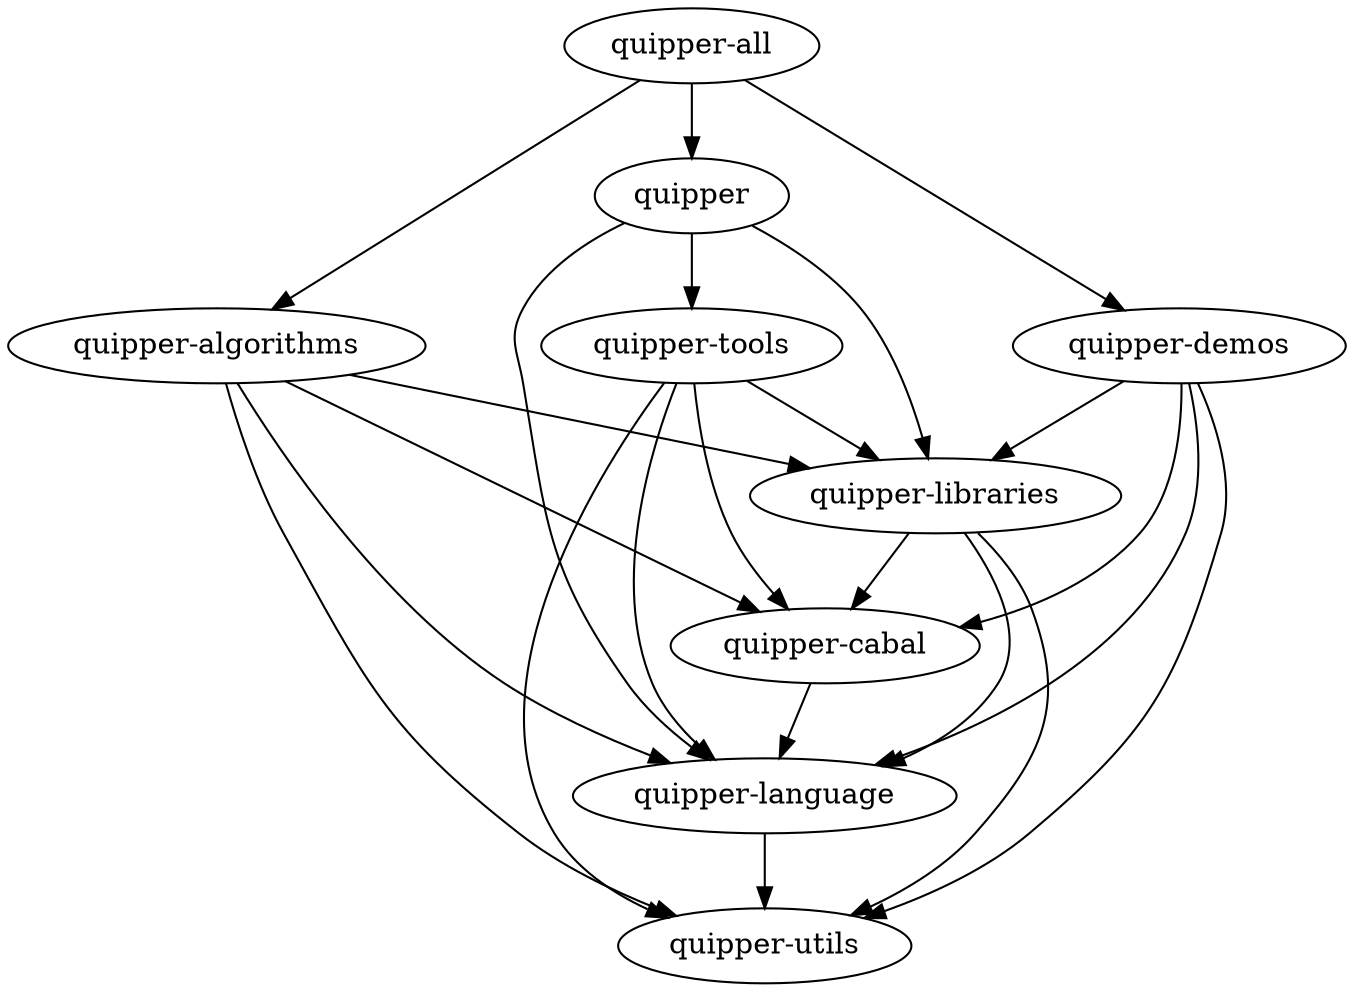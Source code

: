 digraph {
    "quipper" -> {"quipper-language" "quipper-libraries" "quipper-tools"}
    "quipper-algorithms" -> {"quipper-utils" "quipper-language" "quipper-libraries" "quipper-cabal"}
    "quipper-all" -> {"quipper" "quipper-algorithms" "quipper-demos"}
    "quipper-cabal" -> {"quipper-language"}
    "quipper-demos" -> {"quipper-utils" "quipper-language" "quipper-libraries" "quipper-cabal"}
    "quipper-language" -> {"quipper-utils"}
    "quipper-libraries" -> {"quipper-utils" "quipper-language" "quipper-cabal"}
    "quipper-tools" -> {"quipper-utils" "quipper-language" "quipper-libraries" "quipper-cabal"}
    "quipper-utils" -> {}
}
